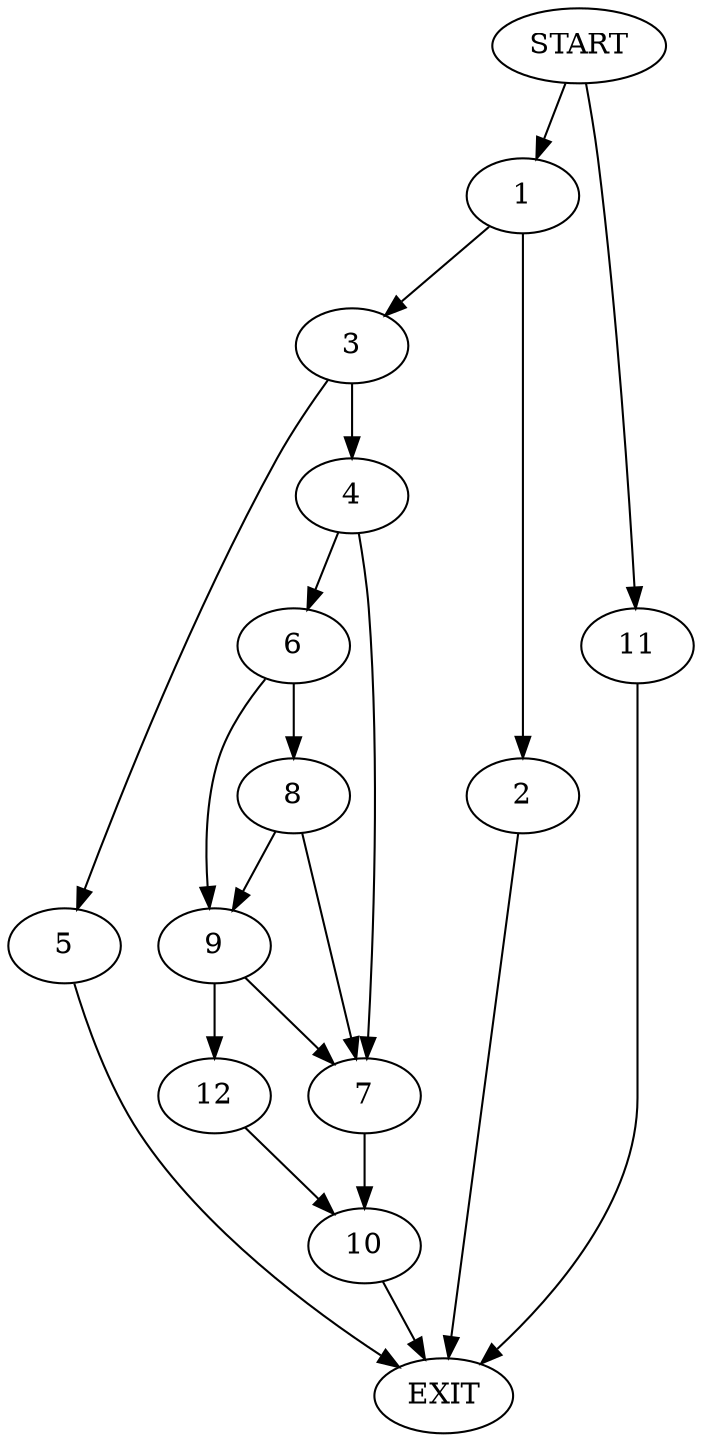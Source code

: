 digraph {
0 [label="START"]
13 [label="EXIT"]
0 -> 1
1 -> 2
1 -> 3
2 -> 13
3 -> 4
3 -> 5
5 -> 13
4 -> 6
4 -> 7
6 -> 8
6 -> 9
7 -> 10
0 -> 11
11 -> 13
8 -> 9
8 -> 7
9 -> 7
9 -> 12
12 -> 10
10 -> 13
}
